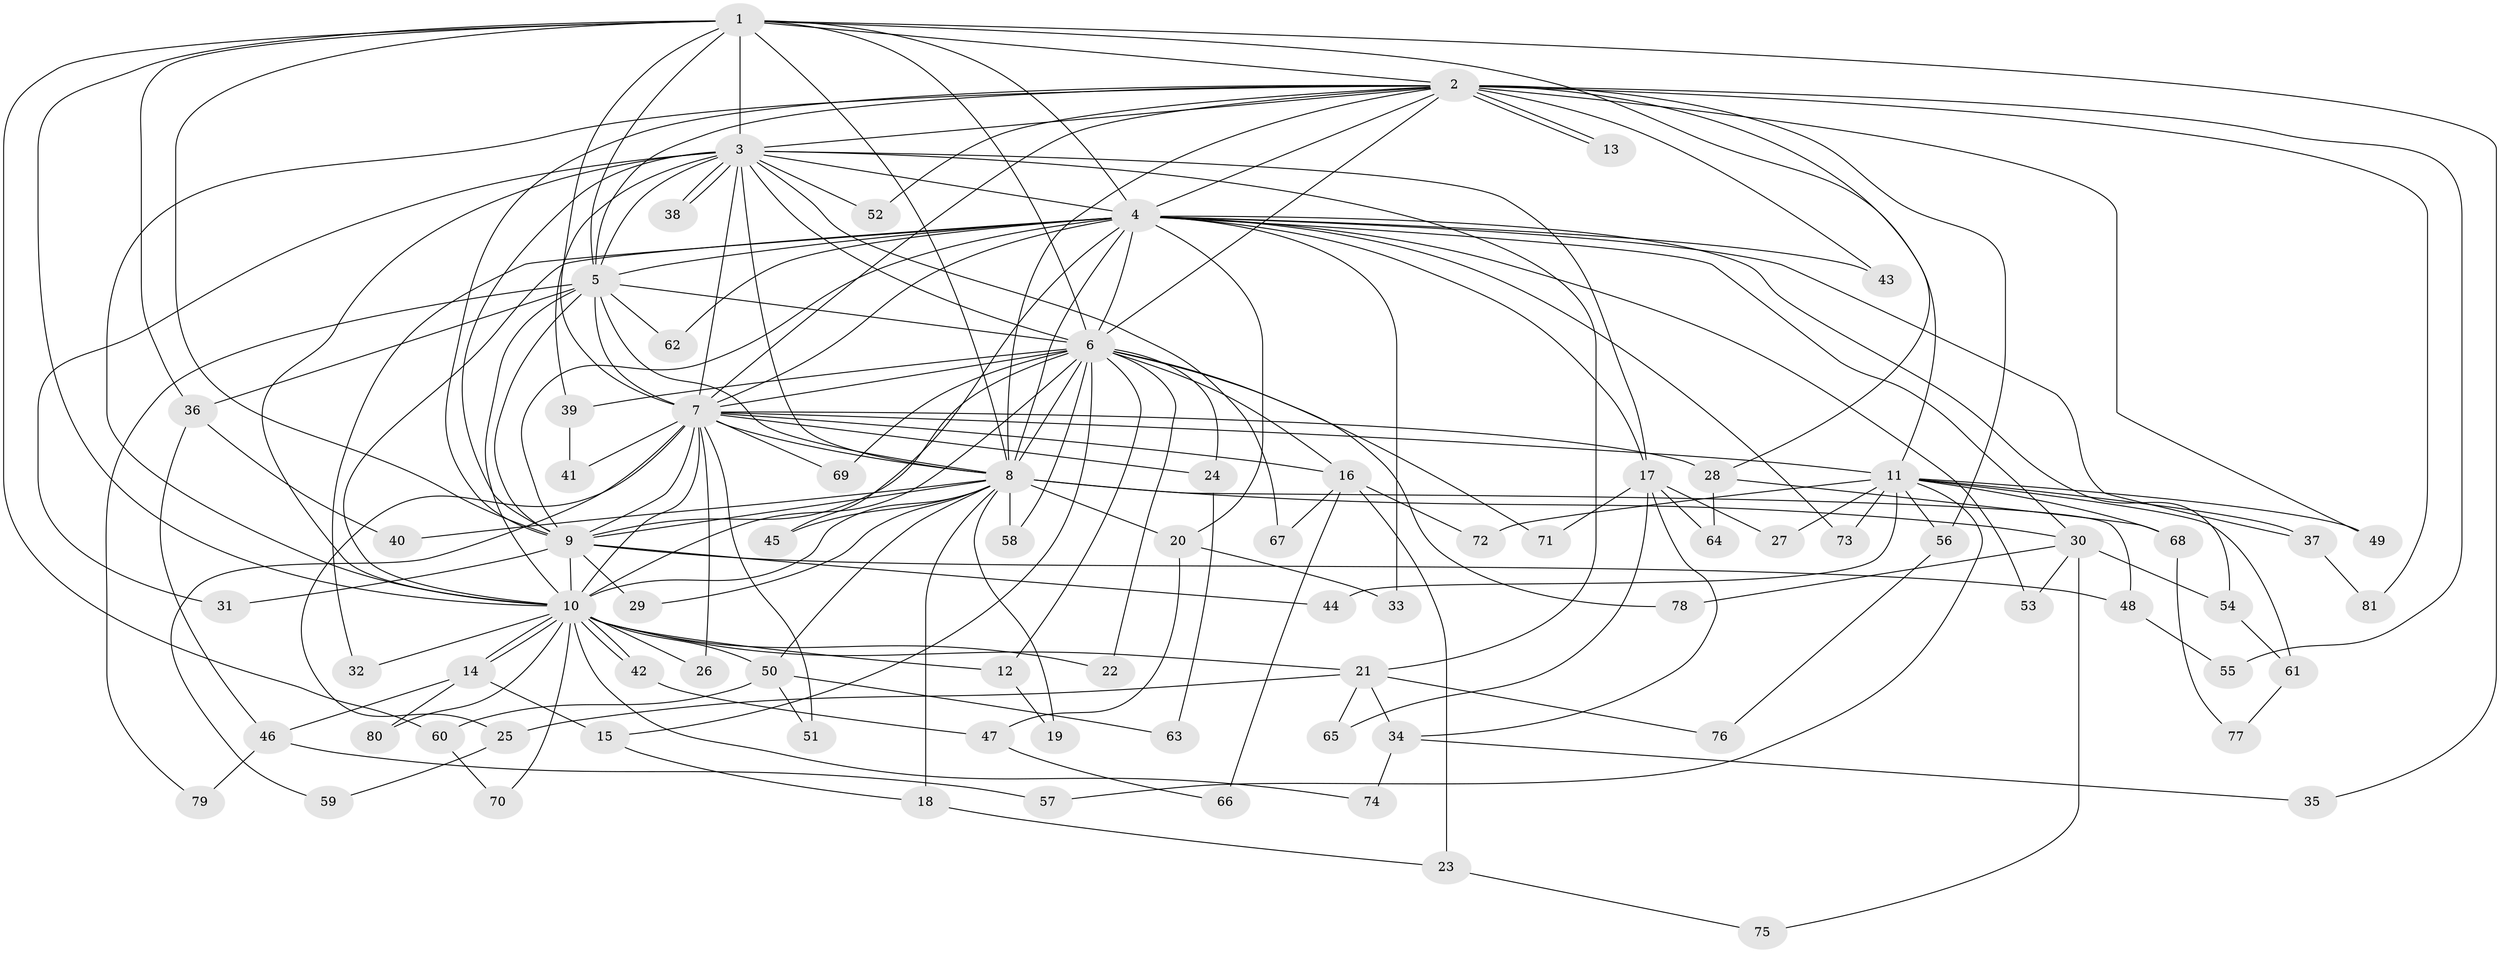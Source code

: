 // Generated by graph-tools (version 1.1) at 2025/25/03/09/25 03:25:43]
// undirected, 81 vertices, 187 edges
graph export_dot {
graph [start="1"]
  node [color=gray90,style=filled];
  1;
  2;
  3;
  4;
  5;
  6;
  7;
  8;
  9;
  10;
  11;
  12;
  13;
  14;
  15;
  16;
  17;
  18;
  19;
  20;
  21;
  22;
  23;
  24;
  25;
  26;
  27;
  28;
  29;
  30;
  31;
  32;
  33;
  34;
  35;
  36;
  37;
  38;
  39;
  40;
  41;
  42;
  43;
  44;
  45;
  46;
  47;
  48;
  49;
  50;
  51;
  52;
  53;
  54;
  55;
  56;
  57;
  58;
  59;
  60;
  61;
  62;
  63;
  64;
  65;
  66;
  67;
  68;
  69;
  70;
  71;
  72;
  73;
  74;
  75;
  76;
  77;
  78;
  79;
  80;
  81;
  1 -- 2;
  1 -- 3;
  1 -- 4;
  1 -- 5;
  1 -- 6;
  1 -- 7;
  1 -- 8;
  1 -- 9;
  1 -- 10;
  1 -- 28;
  1 -- 35;
  1 -- 36;
  1 -- 60;
  2 -- 3;
  2 -- 4;
  2 -- 5;
  2 -- 6;
  2 -- 7;
  2 -- 8;
  2 -- 9;
  2 -- 10;
  2 -- 11;
  2 -- 13;
  2 -- 13;
  2 -- 43;
  2 -- 49;
  2 -- 52;
  2 -- 55;
  2 -- 56;
  2 -- 81;
  3 -- 4;
  3 -- 5;
  3 -- 6;
  3 -- 7;
  3 -- 8;
  3 -- 9;
  3 -- 10;
  3 -- 17;
  3 -- 21;
  3 -- 31;
  3 -- 38;
  3 -- 38;
  3 -- 39;
  3 -- 52;
  3 -- 67;
  4 -- 5;
  4 -- 6;
  4 -- 7;
  4 -- 8;
  4 -- 9;
  4 -- 10;
  4 -- 17;
  4 -- 20;
  4 -- 30;
  4 -- 32;
  4 -- 33;
  4 -- 37;
  4 -- 43;
  4 -- 45;
  4 -- 53;
  4 -- 54;
  4 -- 62;
  4 -- 73;
  5 -- 6;
  5 -- 7;
  5 -- 8;
  5 -- 9;
  5 -- 10;
  5 -- 36;
  5 -- 62;
  5 -- 79;
  6 -- 7;
  6 -- 8;
  6 -- 9;
  6 -- 10;
  6 -- 12;
  6 -- 15;
  6 -- 16;
  6 -- 22;
  6 -- 24;
  6 -- 39;
  6 -- 58;
  6 -- 69;
  6 -- 71;
  6 -- 78;
  7 -- 8;
  7 -- 9;
  7 -- 10;
  7 -- 11;
  7 -- 16;
  7 -- 24;
  7 -- 25;
  7 -- 26;
  7 -- 28;
  7 -- 41;
  7 -- 51;
  7 -- 59;
  7 -- 69;
  8 -- 9;
  8 -- 10;
  8 -- 18;
  8 -- 19;
  8 -- 20;
  8 -- 29;
  8 -- 30;
  8 -- 40;
  8 -- 45;
  8 -- 48;
  8 -- 50;
  8 -- 58;
  9 -- 10;
  9 -- 29;
  9 -- 31;
  9 -- 44;
  9 -- 48;
  10 -- 12;
  10 -- 14;
  10 -- 14;
  10 -- 21;
  10 -- 22;
  10 -- 26;
  10 -- 32;
  10 -- 42;
  10 -- 42;
  10 -- 50;
  10 -- 70;
  10 -- 74;
  10 -- 80;
  11 -- 27;
  11 -- 37;
  11 -- 44;
  11 -- 49;
  11 -- 56;
  11 -- 57;
  11 -- 61;
  11 -- 68;
  11 -- 72;
  11 -- 73;
  12 -- 19;
  14 -- 15;
  14 -- 46;
  14 -- 80;
  15 -- 18;
  16 -- 23;
  16 -- 66;
  16 -- 67;
  16 -- 72;
  17 -- 27;
  17 -- 34;
  17 -- 64;
  17 -- 65;
  17 -- 71;
  18 -- 23;
  20 -- 33;
  20 -- 47;
  21 -- 25;
  21 -- 34;
  21 -- 65;
  21 -- 76;
  23 -- 75;
  24 -- 63;
  25 -- 59;
  28 -- 64;
  28 -- 68;
  30 -- 53;
  30 -- 54;
  30 -- 75;
  30 -- 78;
  34 -- 35;
  34 -- 74;
  36 -- 40;
  36 -- 46;
  37 -- 81;
  39 -- 41;
  42 -- 47;
  46 -- 57;
  46 -- 79;
  47 -- 66;
  48 -- 55;
  50 -- 51;
  50 -- 60;
  50 -- 63;
  54 -- 61;
  56 -- 76;
  60 -- 70;
  61 -- 77;
  68 -- 77;
}
